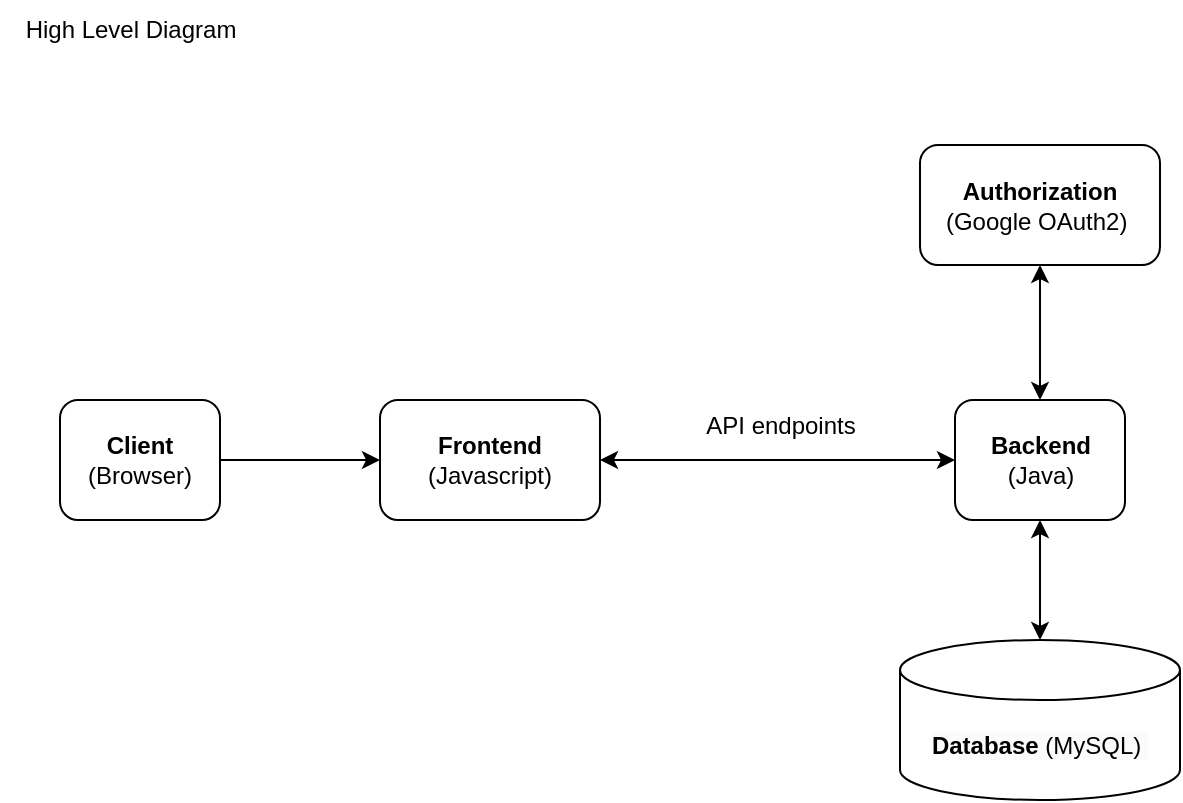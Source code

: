 <mxfile version="24.7.10">
  <diagram name="Trang-1" id="ISWLFxNix_QhMm1Ln9Wf">
    <mxGraphModel dx="1434" dy="738" grid="1" gridSize="10" guides="1" tooltips="1" connect="1" arrows="1" fold="1" page="1" pageScale="1" pageWidth="827" pageHeight="1169" math="0" shadow="0">
      <root>
        <mxCell id="0" />
        <mxCell id="1" parent="0" />
        <mxCell id="dvLhE6fg0ZCrLmOuBGpx-1" value="High Level Diagram" style="text;html=1;align=center;verticalAlign=middle;resizable=0;points=[];autosize=1;strokeColor=none;fillColor=none;" parent="1" vertex="1">
          <mxGeometry x="60" y="100" width="130" height="30" as="geometry" />
        </mxCell>
        <mxCell id="rKEjl-j82sjy5_hP4zZS-8" value="" style="edgeStyle=orthogonalEdgeStyle;rounded=0;orthogonalLoop=1;jettySize=auto;html=1;" edge="1" parent="1" source="rKEjl-j82sjy5_hP4zZS-1" target="rKEjl-j82sjy5_hP4zZS-7">
          <mxGeometry relative="1" as="geometry" />
        </mxCell>
        <mxCell id="rKEjl-j82sjy5_hP4zZS-1" value="&lt;b&gt;Client &lt;/b&gt;(Browser)" style="rounded=1;whiteSpace=wrap;html=1;" vertex="1" parent="1">
          <mxGeometry x="90" y="300" width="80" height="60" as="geometry" />
        </mxCell>
        <mxCell id="rKEjl-j82sjy5_hP4zZS-7" value="&lt;b&gt;Frontend &lt;/b&gt;(Javascript)" style="whiteSpace=wrap;html=1;rounded=1;" vertex="1" parent="1">
          <mxGeometry x="250" y="300" width="110" height="60" as="geometry" />
        </mxCell>
        <mxCell id="rKEjl-j82sjy5_hP4zZS-13" value="&lt;b&gt;Backend &lt;/b&gt;(Java)" style="whiteSpace=wrap;html=1;rounded=1;" vertex="1" parent="1">
          <mxGeometry x="537.5" y="300" width="85" height="60" as="geometry" />
        </mxCell>
        <mxCell id="rKEjl-j82sjy5_hP4zZS-15" value="&lt;div&gt;&lt;b&gt;&lt;span class=&quot;hljs-keyword&quot;&gt;Authorization&lt;/span&gt;&lt;br&gt;&lt;/b&gt;&lt;/div&gt;(Google OAuth2)&amp;nbsp;" style="whiteSpace=wrap;html=1;rounded=1;" vertex="1" parent="1">
          <mxGeometry x="520" y="172.5" width="120" height="60" as="geometry" />
        </mxCell>
        <mxCell id="rKEjl-j82sjy5_hP4zZS-25" value="&lt;br&gt;&lt;span style=&quot;color: rgb(0, 0, 0); font-family: Helvetica; font-size: 12px; font-style: normal; font-variant-ligatures: normal; font-variant-caps: normal; letter-spacing: normal; orphans: 2; text-align: center; text-indent: 0px; text-transform: none; widows: 2; word-spacing: 0px; -webkit-text-stroke-width: 0px; white-space: normal; background-color: rgb(251, 251, 251); text-decoration-thickness: initial; text-decoration-style: initial; text-decoration-color: initial; float: none; display: inline !important;&quot;&gt;&lt;b&gt;Database &lt;/b&gt;&lt;/span&gt;&lt;span style=&quot;color: rgb(0, 0, 0); font-family: Helvetica; font-size: 12px; font-style: normal; font-variant-ligatures: normal; font-variant-caps: normal; font-weight: 400; letter-spacing: normal; orphans: 2; text-align: center; text-indent: 0px; text-transform: none; widows: 2; word-spacing: 0px; -webkit-text-stroke-width: 0px; white-space: normal; background-color: rgb(251, 251, 251); text-decoration-thickness: initial; text-decoration-style: initial; text-decoration-color: initial; display: inline !important; float: none;&quot;&gt;(MySQL)&amp;nbsp;&lt;/span&gt;&lt;div&gt;&lt;br/&gt;&lt;/div&gt;" style="shape=cylinder3;whiteSpace=wrap;html=1;boundedLbl=1;backgroundOutline=1;size=15;" vertex="1" parent="1">
          <mxGeometry x="510" y="420" width="140" height="80" as="geometry" />
        </mxCell>
        <mxCell id="rKEjl-j82sjy5_hP4zZS-35" value="API endpoints" style="text;html=1;align=center;verticalAlign=middle;resizable=0;points=[];autosize=1;strokeColor=none;fillColor=none;" vertex="1" parent="1">
          <mxGeometry x="400" y="297.5" width="100" height="30" as="geometry" />
        </mxCell>
        <mxCell id="rKEjl-j82sjy5_hP4zZS-37" value="" style="endArrow=classic;startArrow=classic;html=1;rounded=0;entryX=0.5;entryY=1;entryDx=0;entryDy=0;exitX=0.5;exitY=0;exitDx=0;exitDy=0;" edge="1" parent="1" source="rKEjl-j82sjy5_hP4zZS-13" target="rKEjl-j82sjy5_hP4zZS-15">
          <mxGeometry width="50" height="50" relative="1" as="geometry">
            <mxPoint x="487.5" y="287.5" as="sourcePoint" />
            <mxPoint x="537.5" y="237.5" as="targetPoint" />
          </mxGeometry>
        </mxCell>
        <mxCell id="rKEjl-j82sjy5_hP4zZS-39" value="" style="endArrow=classic;startArrow=classic;html=1;rounded=0;exitX=1;exitY=0.5;exitDx=0;exitDy=0;" edge="1" parent="1" source="rKEjl-j82sjy5_hP4zZS-7" target="rKEjl-j82sjy5_hP4zZS-13">
          <mxGeometry width="50" height="50" relative="1" as="geometry">
            <mxPoint x="390" y="310" as="sourcePoint" />
            <mxPoint x="440" y="260" as="targetPoint" />
          </mxGeometry>
        </mxCell>
        <mxCell id="rKEjl-j82sjy5_hP4zZS-40" value="" style="endArrow=classic;startArrow=classic;html=1;rounded=0;exitX=0.5;exitY=0;exitDx=0;exitDy=0;exitPerimeter=0;entryX=0.5;entryY=1;entryDx=0;entryDy=0;" edge="1" parent="1" source="rKEjl-j82sjy5_hP4zZS-25" target="rKEjl-j82sjy5_hP4zZS-13">
          <mxGeometry width="50" height="50" relative="1" as="geometry">
            <mxPoint x="537.5" y="410" as="sourcePoint" />
            <mxPoint x="587.5" y="360" as="targetPoint" />
          </mxGeometry>
        </mxCell>
      </root>
    </mxGraphModel>
  </diagram>
</mxfile>
